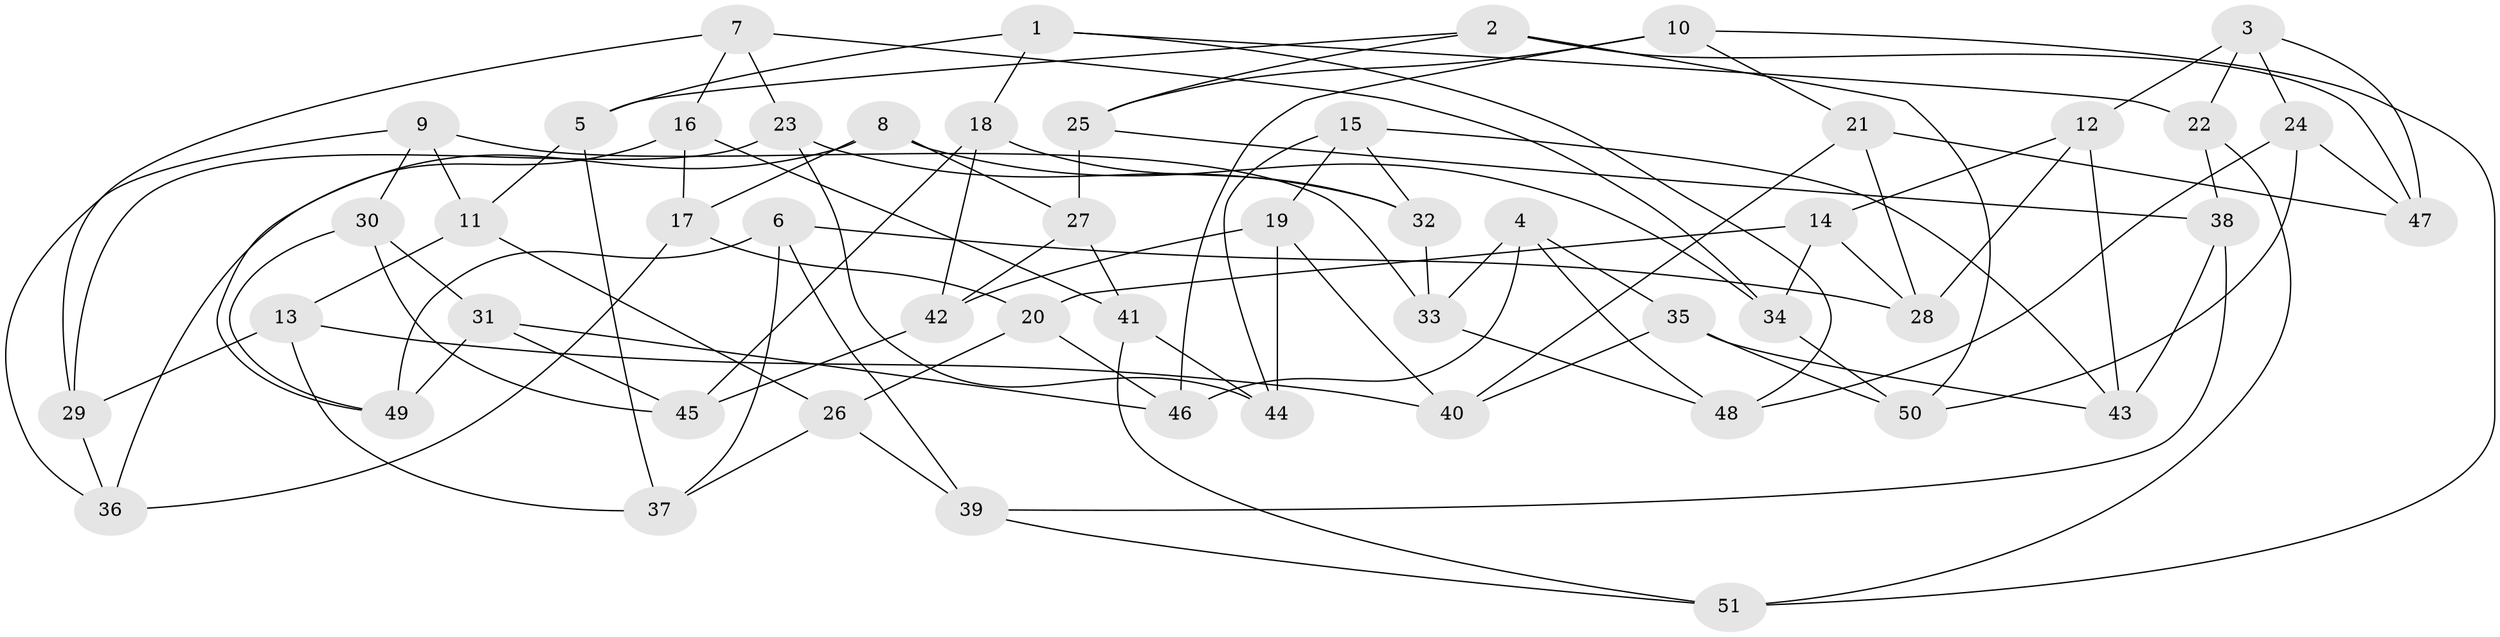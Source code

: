 // coarse degree distribution, {4: 0.7419354838709677, 10: 0.03225806451612903, 9: 0.03225806451612903, 5: 0.06451612903225806, 8: 0.06451612903225806, 2: 0.03225806451612903, 3: 0.03225806451612903}
// Generated by graph-tools (version 1.1) at 2025/53/03/04/25 22:53:41]
// undirected, 51 vertices, 102 edges
graph export_dot {
  node [color=gray90,style=filled];
  1;
  2;
  3;
  4;
  5;
  6;
  7;
  8;
  9;
  10;
  11;
  12;
  13;
  14;
  15;
  16;
  17;
  18;
  19;
  20;
  21;
  22;
  23;
  24;
  25;
  26;
  27;
  28;
  29;
  30;
  31;
  32;
  33;
  34;
  35;
  36;
  37;
  38;
  39;
  40;
  41;
  42;
  43;
  44;
  45;
  46;
  47;
  48;
  49;
  50;
  51;
  1 -- 22;
  1 -- 18;
  1 -- 48;
  1 -- 5;
  2 -- 50;
  2 -- 47;
  2 -- 5;
  2 -- 25;
  3 -- 47;
  3 -- 22;
  3 -- 24;
  3 -- 12;
  4 -- 46;
  4 -- 35;
  4 -- 33;
  4 -- 48;
  5 -- 11;
  5 -- 37;
  6 -- 49;
  6 -- 39;
  6 -- 28;
  6 -- 37;
  7 -- 34;
  7 -- 23;
  7 -- 29;
  7 -- 16;
  8 -- 17;
  8 -- 36;
  8 -- 27;
  8 -- 34;
  9 -- 36;
  9 -- 33;
  9 -- 11;
  9 -- 30;
  10 -- 46;
  10 -- 51;
  10 -- 21;
  10 -- 25;
  11 -- 13;
  11 -- 26;
  12 -- 43;
  12 -- 28;
  12 -- 14;
  13 -- 37;
  13 -- 40;
  13 -- 29;
  14 -- 28;
  14 -- 34;
  14 -- 20;
  15 -- 32;
  15 -- 19;
  15 -- 44;
  15 -- 43;
  16 -- 49;
  16 -- 41;
  16 -- 17;
  17 -- 36;
  17 -- 20;
  18 -- 45;
  18 -- 42;
  18 -- 32;
  19 -- 44;
  19 -- 40;
  19 -- 42;
  20 -- 26;
  20 -- 46;
  21 -- 40;
  21 -- 47;
  21 -- 28;
  22 -- 38;
  22 -- 51;
  23 -- 32;
  23 -- 29;
  23 -- 44;
  24 -- 47;
  24 -- 50;
  24 -- 48;
  25 -- 38;
  25 -- 27;
  26 -- 39;
  26 -- 37;
  27 -- 41;
  27 -- 42;
  29 -- 36;
  30 -- 49;
  30 -- 45;
  30 -- 31;
  31 -- 46;
  31 -- 45;
  31 -- 49;
  32 -- 33;
  33 -- 48;
  34 -- 50;
  35 -- 43;
  35 -- 40;
  35 -- 50;
  38 -- 39;
  38 -- 43;
  39 -- 51;
  41 -- 51;
  41 -- 44;
  42 -- 45;
}
